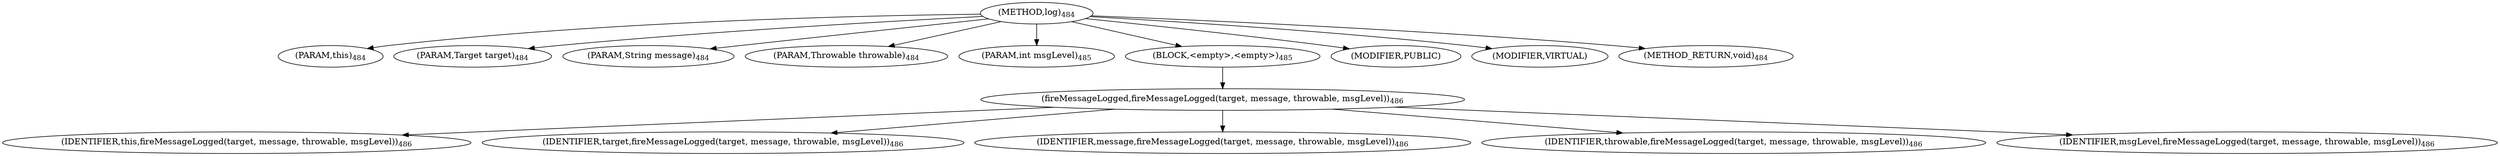 digraph "log" {  
"974" [label = <(METHOD,log)<SUB>484</SUB>> ]
"50" [label = <(PARAM,this)<SUB>484</SUB>> ]
"975" [label = <(PARAM,Target target)<SUB>484</SUB>> ]
"976" [label = <(PARAM,String message)<SUB>484</SUB>> ]
"977" [label = <(PARAM,Throwable throwable)<SUB>484</SUB>> ]
"978" [label = <(PARAM,int msgLevel)<SUB>485</SUB>> ]
"979" [label = <(BLOCK,&lt;empty&gt;,&lt;empty&gt;)<SUB>485</SUB>> ]
"980" [label = <(fireMessageLogged,fireMessageLogged(target, message, throwable, msgLevel))<SUB>486</SUB>> ]
"49" [label = <(IDENTIFIER,this,fireMessageLogged(target, message, throwable, msgLevel))<SUB>486</SUB>> ]
"981" [label = <(IDENTIFIER,target,fireMessageLogged(target, message, throwable, msgLevel))<SUB>486</SUB>> ]
"982" [label = <(IDENTIFIER,message,fireMessageLogged(target, message, throwable, msgLevel))<SUB>486</SUB>> ]
"983" [label = <(IDENTIFIER,throwable,fireMessageLogged(target, message, throwable, msgLevel))<SUB>486</SUB>> ]
"984" [label = <(IDENTIFIER,msgLevel,fireMessageLogged(target, message, throwable, msgLevel))<SUB>486</SUB>> ]
"985" [label = <(MODIFIER,PUBLIC)> ]
"986" [label = <(MODIFIER,VIRTUAL)> ]
"987" [label = <(METHOD_RETURN,void)<SUB>484</SUB>> ]
  "974" -> "50" 
  "974" -> "975" 
  "974" -> "976" 
  "974" -> "977" 
  "974" -> "978" 
  "974" -> "979" 
  "974" -> "985" 
  "974" -> "986" 
  "974" -> "987" 
  "979" -> "980" 
  "980" -> "49" 
  "980" -> "981" 
  "980" -> "982" 
  "980" -> "983" 
  "980" -> "984" 
}
